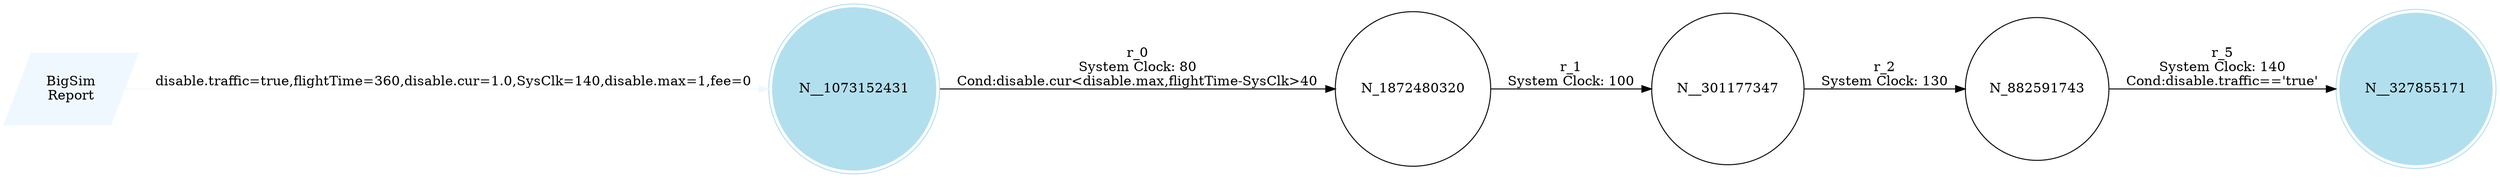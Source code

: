 digraph reaction_graph {
   rankdir=LR;
   Node [shape = circle];
   BigSim_Report [shape = parallelogram color = aliceblue style=filled label="BigSim
Report"];
BigSim_Report -> N__1073152431[color = aliceblue label = "disable.traffic=true,flightTime=360,disable.cur=1.0,SysClk=140,disable.max=1,fee=0"];
 N__1073152431
 [shape=circle, color=lightblue2, style=filled];
N__327855171[ shape = doublecircle, color=lightblue2, style=filled, label="N__327855171"];
N__1073152431[ shape = doublecircle, color=lightblue2, style=filled, label="N__1073152431"];
 N__1073152431 -> N_1872480320[ label = "r_0
System Clock: 80
Cond:disable.cur<disable.max,flightTime-SysClk>40"];
N_882591743[ label="N_882591743"];
 N_882591743 -> N__327855171[ label = "r_5
System Clock: 140
Cond:disable.traffic=='true'"];
N_1872480320[ label="N_1872480320"];
 N_1872480320 -> N__301177347[ label = "r_1
System Clock: 100"];
N__301177347[ label="N__301177347"];
 N__301177347 -> N_882591743[ label = "r_2
System Clock: 130"];
}
